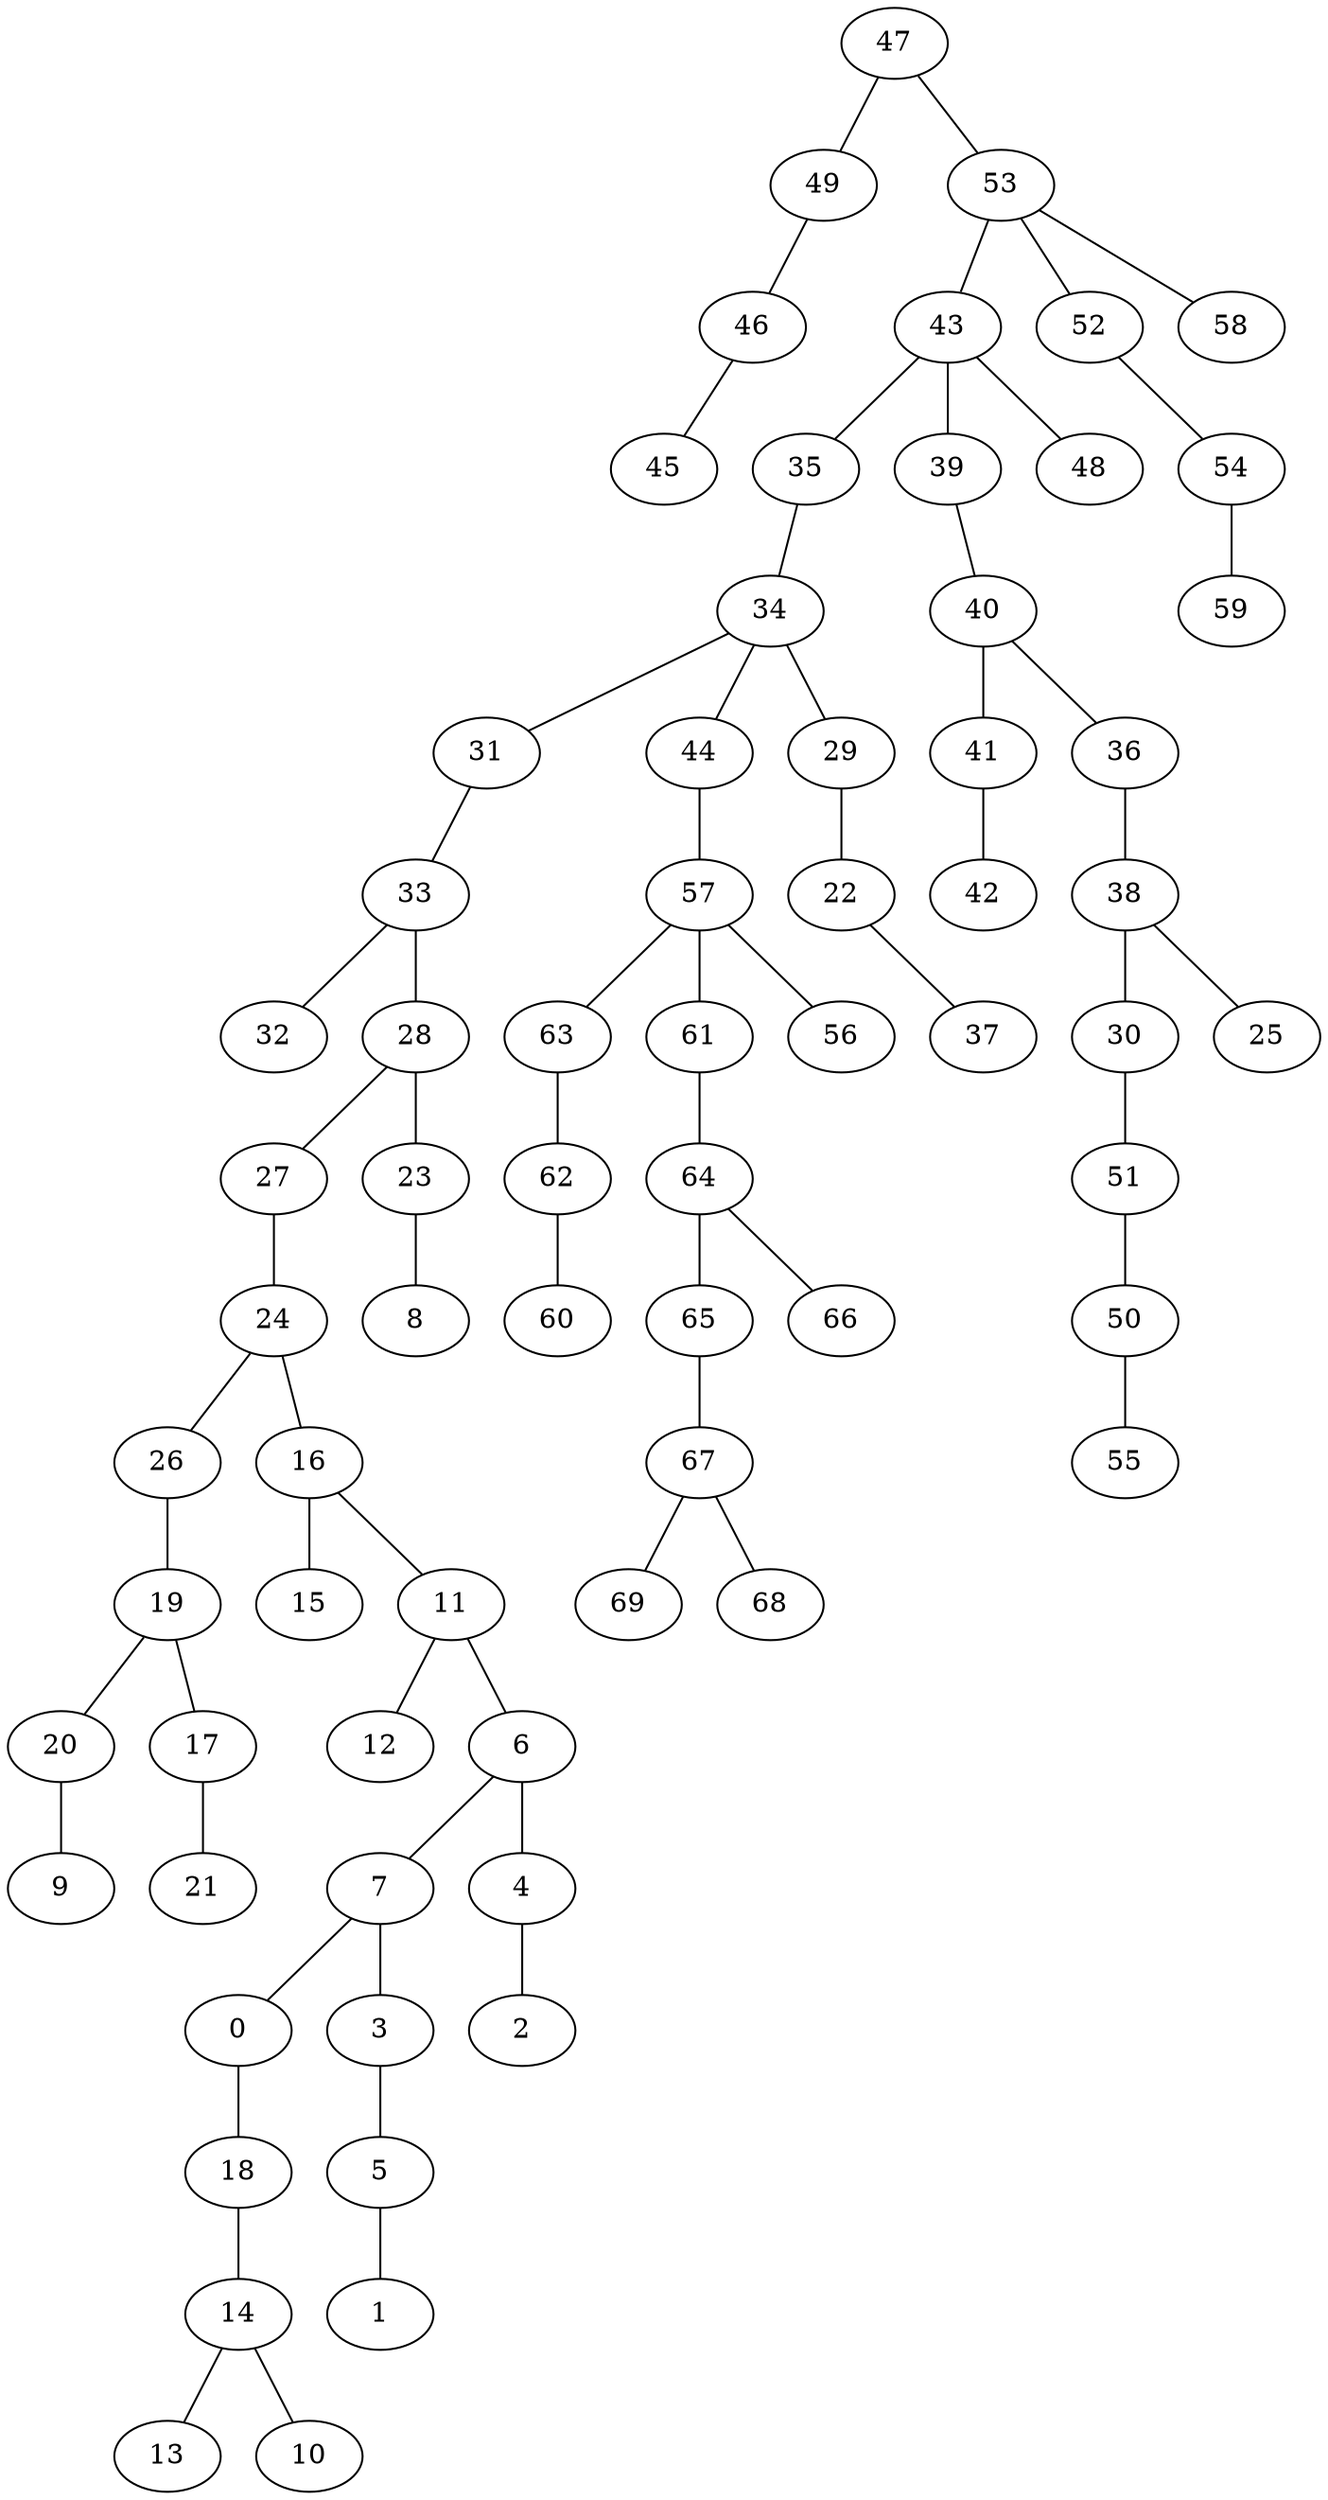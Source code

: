 graph{
26 -- 19;
57 -- 63;
64 -- 65;
31 -- 33;
64 -- 66;
24 -- 26;
61 -- 64;
47 -- 49;
16 -- 15;
57 -- 61;
35 -- 34;
41 -- 42;
43 -- 35;
14 -- 13;
43 -- 39;
44 -- 57;
51 -- 50;
40 -- 41;
11 -- 12;
14 -- 10;
20 -- 9;
67 -- 69;
24 -- 16;
67 -- 68;
18 -- 14;
30 -- 51;
33 -- 32;
0 -- 18;
19 -- 20;
7 -- 0;
43 -- 48;
50 -- 55;
4 -- 2;
62 -- 60;
17 -- 21;
28 -- 27;
65 -- 67;
6 -- 4;
63 -- 62;
57 -- 56;
47 -- 53;
5 -- 1;
54 -- 59;
19 -- 17;
3 -- 5;
22 -- 37;
53 -- 52;
34 -- 31;
7 -- 3;
52 -- 54;
23 -- 8;
6 -- 7;
34 -- 44;
38 -- 30;
53 -- 58;
29 -- 22;
16 -- 11;
28 -- 23;
46 -- 45;
34 -- 29;
53 -- 43;
36 -- 38;
11 -- 6;
40 -- 36;
49 -- 46;
33 -- 28;
38 -- 25;
27 -- 24;
39 -- 40;
}
